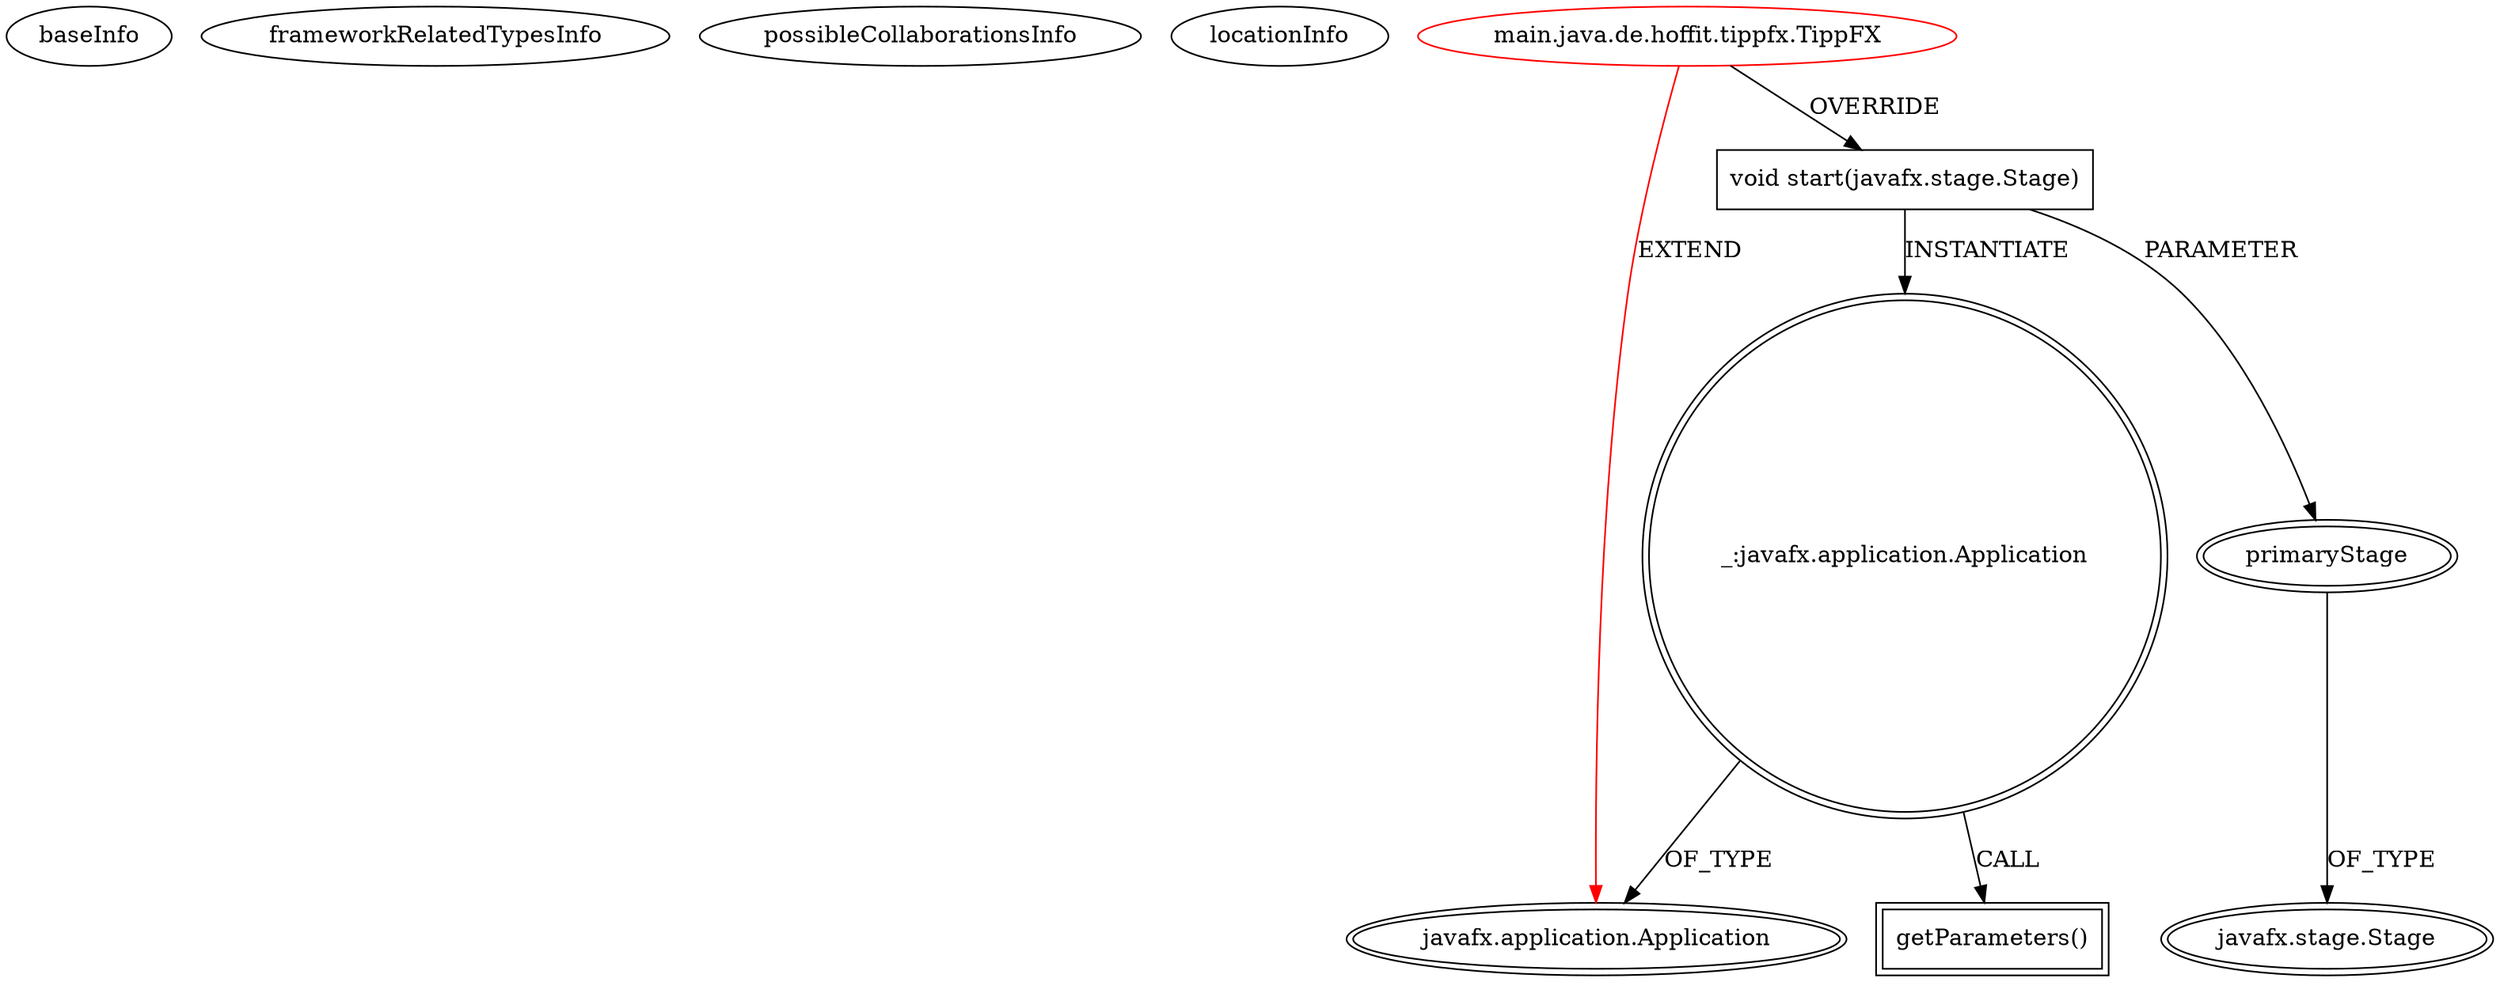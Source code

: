 digraph {
baseInfo[graphId=252,category="extension_graph",isAnonymous=false,possibleRelation=false]
frameworkRelatedTypesInfo[0="javafx.application.Application"]
possibleCollaborationsInfo[]
locationInfo[projectName="ChroniX6x-TippFX",filePath="/ChroniX6x-TippFX/TippFX-master/TippFX/src/main/java/de/hoffit/tippfx/TippFX.java",contextSignature="TippFX",graphId="252"]
0[label="main.java.de.hoffit.tippfx.TippFX",vertexType="ROOT_CLIENT_CLASS_DECLARATION",isFrameworkType=false,color=red]
1[label="javafx.application.Application",vertexType="FRAMEWORK_CLASS_TYPE",isFrameworkType=true,peripheries=2]
2[label="void start(javafx.stage.Stage)",vertexType="OVERRIDING_METHOD_DECLARATION",isFrameworkType=false,shape=box]
3[label="primaryStage",vertexType="PARAMETER_DECLARATION",isFrameworkType=true,peripheries=2]
4[label="javafx.stage.Stage",vertexType="FRAMEWORK_CLASS_TYPE",isFrameworkType=true,peripheries=2]
5[label="_:javafx.application.Application",vertexType="VARIABLE_EXPRESION",isFrameworkType=true,peripheries=2,shape=circle]
6[label="getParameters()",vertexType="INSIDE_CALL",isFrameworkType=true,peripheries=2,shape=box]
0->1[label="EXTEND",color=red]
0->2[label="OVERRIDE"]
3->4[label="OF_TYPE"]
2->3[label="PARAMETER"]
2->5[label="INSTANTIATE"]
5->1[label="OF_TYPE"]
5->6[label="CALL"]
}
